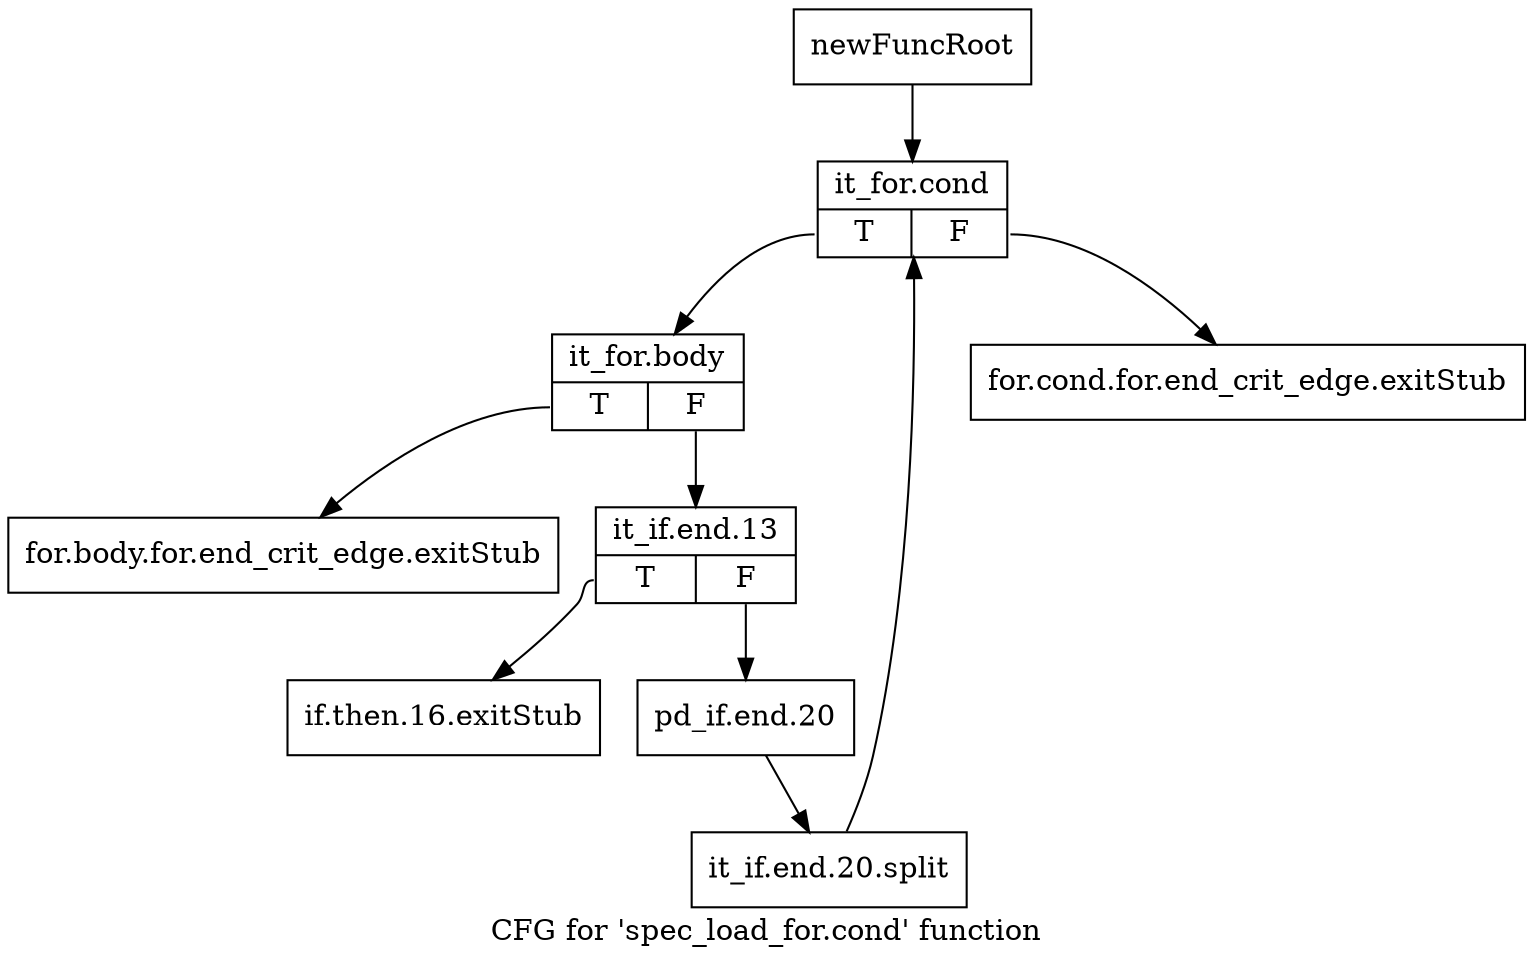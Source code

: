 digraph "CFG for 'spec_load_for.cond' function" {
	label="CFG for 'spec_load_for.cond' function";

	Node0x17b5e00 [shape=record,label="{newFuncRoot}"];
	Node0x17b5e00 -> Node0x17b5f40;
	Node0x17b5e50 [shape=record,label="{for.cond.for.end_crit_edge.exitStub}"];
	Node0x17b5ea0 [shape=record,label="{for.body.for.end_crit_edge.exitStub}"];
	Node0x17b5ef0 [shape=record,label="{if.then.16.exitStub}"];
	Node0x17b5f40 [shape=record,label="{it_for.cond|{<s0>T|<s1>F}}"];
	Node0x17b5f40:s0 -> Node0x17b5f90;
	Node0x17b5f40:s1 -> Node0x17b5e50;
	Node0x17b5f90 [shape=record,label="{it_for.body|{<s0>T|<s1>F}}"];
	Node0x17b5f90:s0 -> Node0x17b5ea0;
	Node0x17b5f90:s1 -> Node0x17b5fe0;
	Node0x17b5fe0 [shape=record,label="{it_if.end.13|{<s0>T|<s1>F}}"];
	Node0x17b5fe0:s0 -> Node0x17b5ef0;
	Node0x17b5fe0:s1 -> Node0x17b6030;
	Node0x17b6030 [shape=record,label="{pd_if.end.20}"];
	Node0x17b6030 -> Node0x1c06400;
	Node0x1c06400 [shape=record,label="{it_if.end.20.split}"];
	Node0x1c06400 -> Node0x17b5f40;
}

